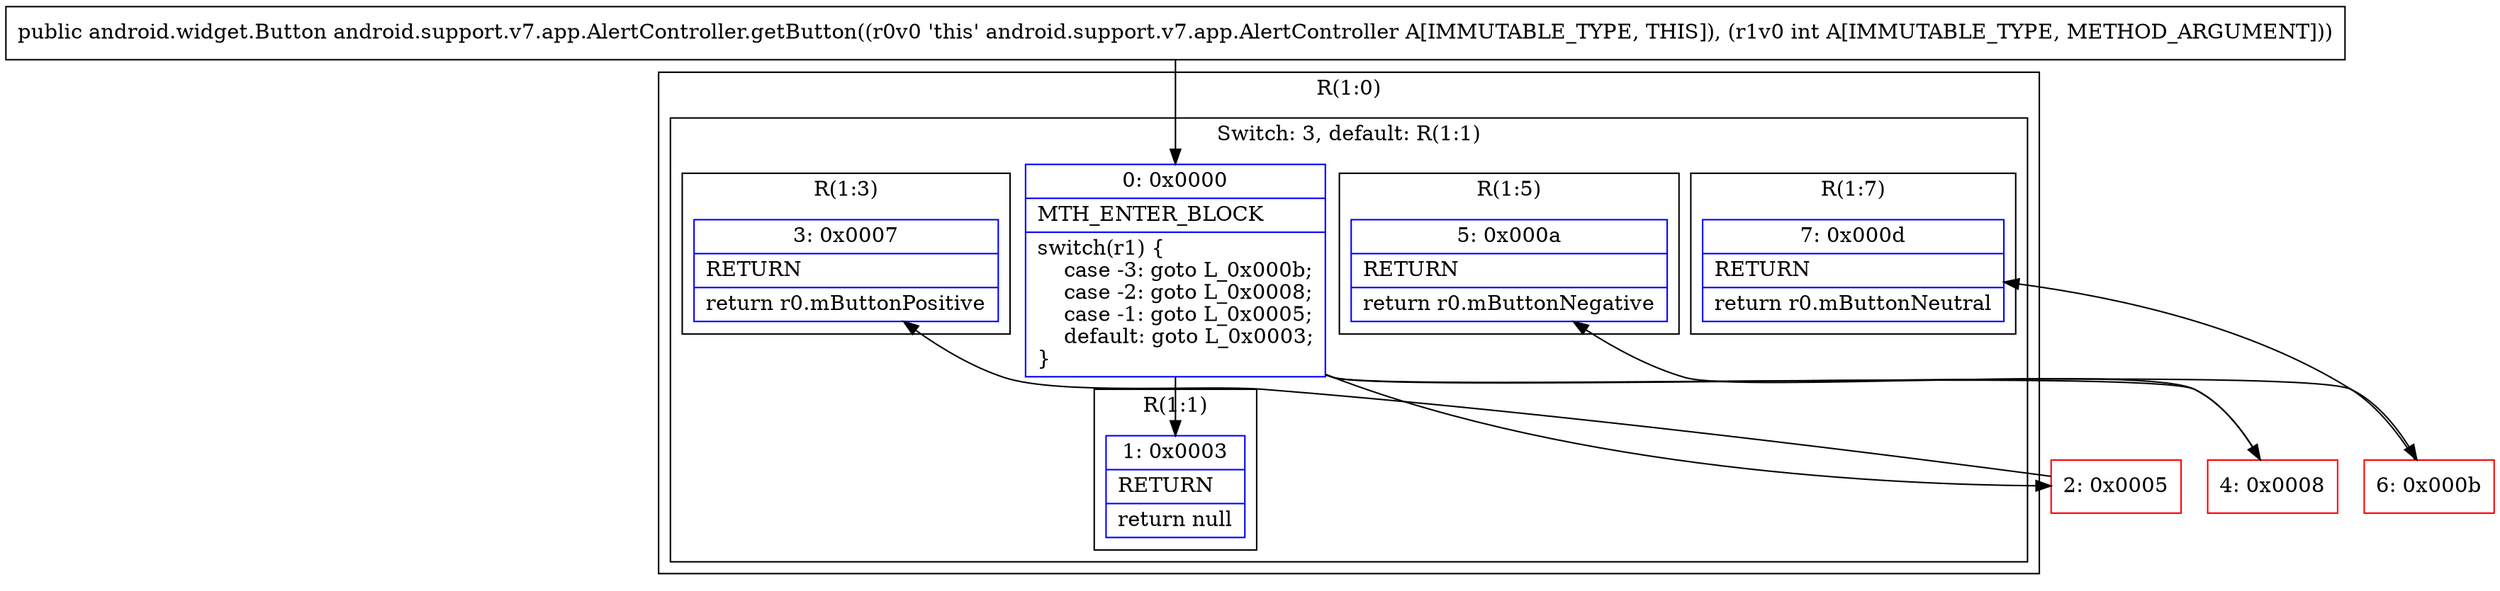 digraph "CFG forandroid.support.v7.app.AlertController.getButton(I)Landroid\/widget\/Button;" {
subgraph cluster_Region_1299229551 {
label = "R(1:0)";
node [shape=record,color=blue];
subgraph cluster_SwitchRegion_578209896 {
label = "Switch: 3, default: R(1:1)";
node [shape=record,color=blue];
Node_0 [shape=record,label="{0\:\ 0x0000|MTH_ENTER_BLOCK\l|switch(r1) \{\l    case \-3: goto L_0x000b;\l    case \-2: goto L_0x0008;\l    case \-1: goto L_0x0005;\l    default: goto L_0x0003;\l\}\l}"];
subgraph cluster_Region_50102683 {
label = "R(1:7)";
node [shape=record,color=blue];
Node_7 [shape=record,label="{7\:\ 0x000d|RETURN\l|return r0.mButtonNeutral\l}"];
}
subgraph cluster_Region_1020236182 {
label = "R(1:5)";
node [shape=record,color=blue];
Node_5 [shape=record,label="{5\:\ 0x000a|RETURN\l|return r0.mButtonNegative\l}"];
}
subgraph cluster_Region_1949068979 {
label = "R(1:3)";
node [shape=record,color=blue];
Node_3 [shape=record,label="{3\:\ 0x0007|RETURN\l|return r0.mButtonPositive\l}"];
}
subgraph cluster_Region_1619906006 {
label = "R(1:1)";
node [shape=record,color=blue];
Node_1 [shape=record,label="{1\:\ 0x0003|RETURN\l|return null\l}"];
}
}
}
Node_2 [shape=record,color=red,label="{2\:\ 0x0005}"];
Node_4 [shape=record,color=red,label="{4\:\ 0x0008}"];
Node_6 [shape=record,color=red,label="{6\:\ 0x000b}"];
MethodNode[shape=record,label="{public android.widget.Button android.support.v7.app.AlertController.getButton((r0v0 'this' android.support.v7.app.AlertController A[IMMUTABLE_TYPE, THIS]), (r1v0 int A[IMMUTABLE_TYPE, METHOD_ARGUMENT])) }"];
MethodNode -> Node_0;
Node_0 -> Node_1;
Node_0 -> Node_2;
Node_0 -> Node_4;
Node_0 -> Node_6;
Node_2 -> Node_3;
Node_4 -> Node_5;
Node_6 -> Node_7;
}

